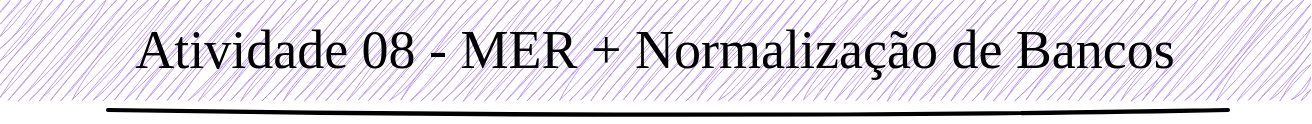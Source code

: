 <mxfile version="22.1.3" type="github">
  <diagram name="Página-1" id="uQlUKMu0tkUeGVc6h_el">
    <mxGraphModel dx="1059" dy="576" grid="1" gridSize="10" guides="1" tooltips="1" connect="1" arrows="1" fold="1" page="1" pageScale="1" pageWidth="827" pageHeight="1169" math="0" shadow="0">
      <root>
        <mxCell id="0" />
        <mxCell id="1" parent="0" />
        <mxCell id="zslL6-YAs7fva3rbugyX-1" value="" style="line;strokeWidth=2;html=1;sketch=1;curveFitting=1;jiggle=2;" vertex="1" parent="1">
          <mxGeometry x="140" y="90" width="560" height="10" as="geometry" />
        </mxCell>
        <mxCell id="zslL6-YAs7fva3rbugyX-2" value="&lt;font data-font-src=&quot;https://fonts.googleapis.com/css?family=Poppins&quot; face=&quot;Poppins&quot; style=&quot;font-size: 27px;&quot;&gt;Atividade 08 -&amp;nbsp;MER + Normalização de Bancos&lt;/font&gt;" style="text;html=1;strokeColor=none;fillColor=#be9bf3;align=center;verticalAlign=middle;whiteSpace=wrap;rounded=0;sketch=1;curveFitting=1;jiggle=2;" vertex="1" parent="1">
          <mxGeometry x="86" y="40" width="655" height="50" as="geometry" />
        </mxCell>
      </root>
    </mxGraphModel>
  </diagram>
</mxfile>
